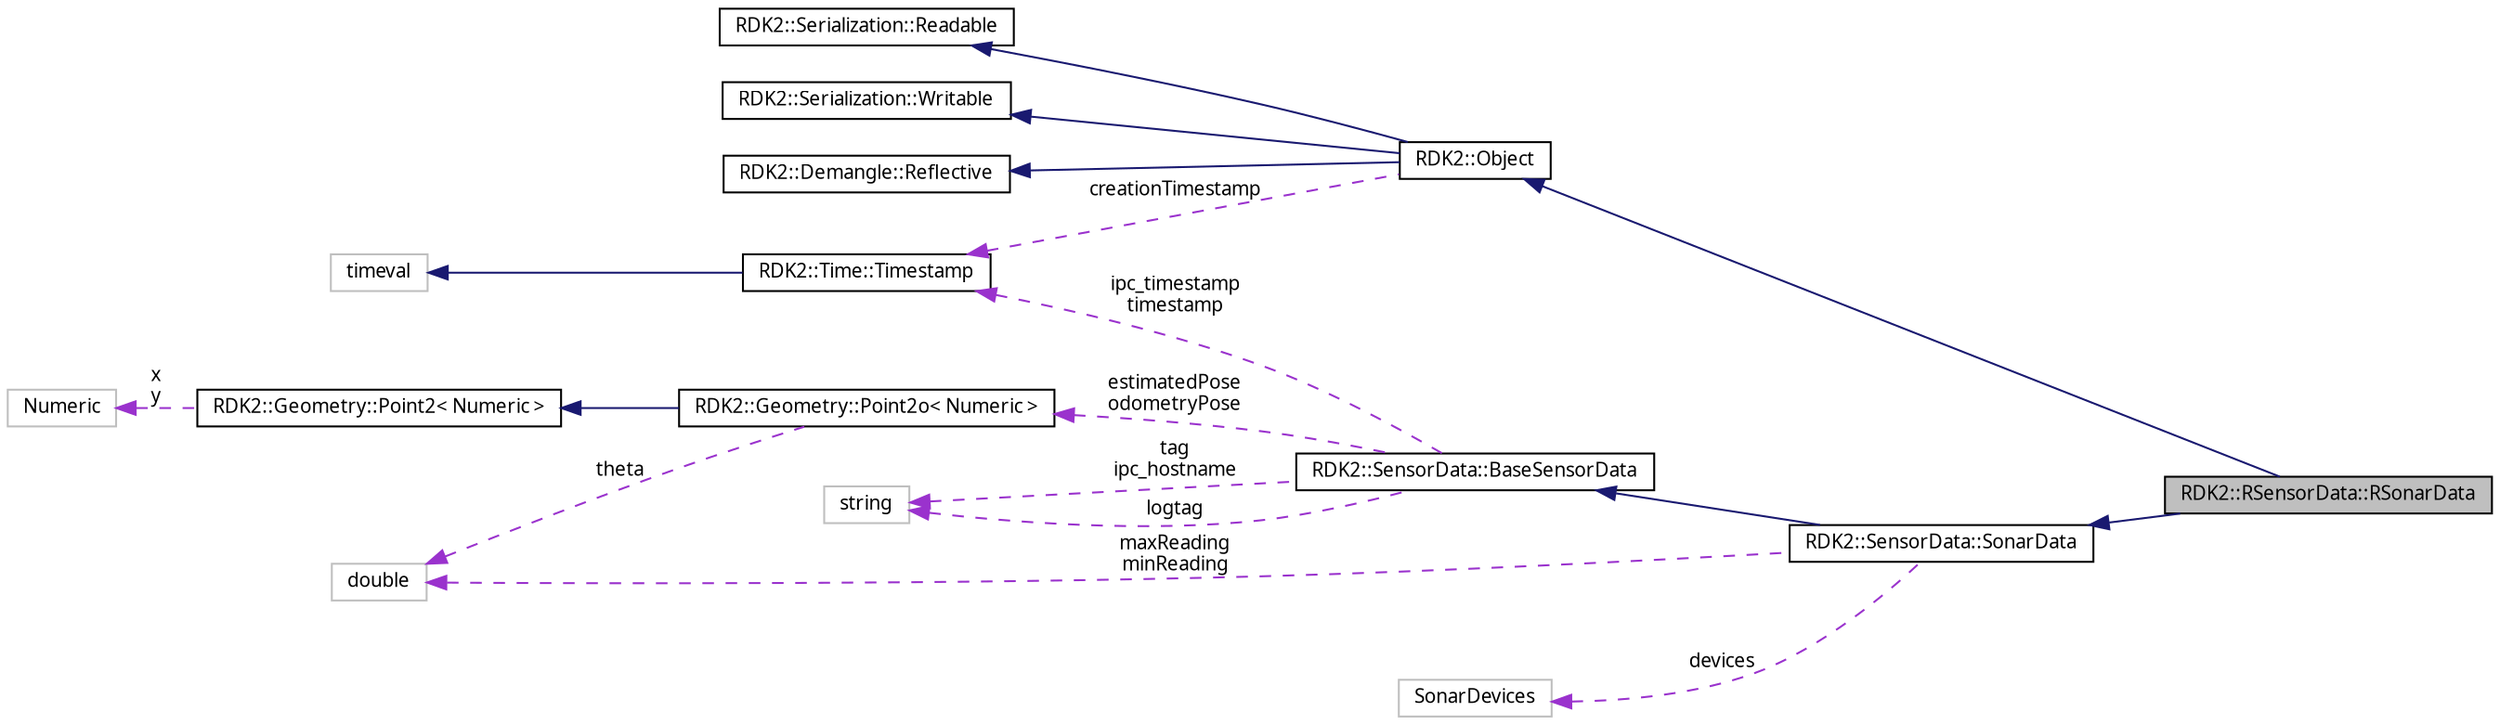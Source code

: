 digraph G
{
  edge [fontname="FreeSans.ttf",fontsize=10,labelfontname="FreeSans.ttf",labelfontsize=10];
  node [fontname="FreeSans.ttf",fontsize=10,shape=record];
  rankdir=LR;
  Node1 [label="RDK2::RSensorData::RSonarData",height=0.2,width=0.4,color="black", fillcolor="grey75", style="filled" fontcolor="black"];
  Node2 -> Node1 [dir=back,color="midnightblue",fontsize=10,style="solid",fontname="FreeSans.ttf"];
  Node2 [label="RDK2::Object",height=0.2,width=0.4,color="black", fillcolor="white", style="filled",URL="$class_r_d_k2_1_1_object.html"];
  Node3 -> Node2 [dir=back,color="midnightblue",fontsize=10,style="solid",fontname="FreeSans.ttf"];
  Node3 [label="RDK2::Serialization::Readable",height=0.2,width=0.4,color="black", fillcolor="white", style="filled",URL="$class_r_d_k2_1_1_serialization_1_1_readable.html",tooltip="A Readable object is one that implements a deserialization procedure."];
  Node4 -> Node2 [dir=back,color="midnightblue",fontsize=10,style="solid",fontname="FreeSans.ttf"];
  Node4 [label="RDK2::Serialization::Writable",height=0.2,width=0.4,color="black", fillcolor="white", style="filled",URL="$class_r_d_k2_1_1_serialization_1_1_writable.html"];
  Node5 -> Node2 [dir=back,color="midnightblue",fontsize=10,style="solid",fontname="FreeSans.ttf"];
  Node5 [label="RDK2::Demangle::Reflective",height=0.2,width=0.4,color="black", fillcolor="white", style="filled",URL="$struct_r_d_k2_1_1_demangle_1_1_reflective.html"];
  Node6 -> Node2 [dir=back,color="darkorchid3",fontsize=10,style="dashed",label="creationTimestamp",fontname="FreeSans.ttf"];
  Node6 [label="RDK2::Time::Timestamp",height=0.2,width=0.4,color="black", fillcolor="white", style="filled",URL="$struct_r_d_k2_1_1_time_1_1_timestamp.html"];
  Node7 -> Node6 [dir=back,color="midnightblue",fontsize=10,style="solid",fontname="FreeSans.ttf"];
  Node7 [label="timeval",height=0.2,width=0.4,color="grey75", fillcolor="white", style="filled"];
  Node8 -> Node1 [dir=back,color="midnightblue",fontsize=10,style="solid",fontname="FreeSans.ttf"];
  Node8 [label="RDK2::SensorData::SonarData",height=0.2,width=0.4,color="black", fillcolor="white", style="filled",URL="$struct_r_d_k2_1_1_sensor_data_1_1_sonar_data.html"];
  Node9 -> Node8 [dir=back,color="midnightblue",fontsize=10,style="solid",fontname="FreeSans.ttf"];
  Node9 [label="RDK2::SensorData::BaseSensorData",height=0.2,width=0.4,color="black", fillcolor="white", style="filled",URL="$struct_r_d_k2_1_1_sensor_data_1_1_base_sensor_data.html"];
  Node10 -> Node9 [dir=back,color="darkorchid3",fontsize=10,style="dashed",label="estimatedPose\nodometryPose",fontname="FreeSans.ttf"];
  Node10 [label="RDK2::Geometry::Point2o\< Numeric \>",height=0.2,width=0.4,color="black", fillcolor="white", style="filled",URL="$class_r_d_k2_1_1_geometry_1_1_point2o.html",tooltip="Beware that the operators + - * uses also the &quot;theta&quot; component."];
  Node11 -> Node10 [dir=back,color="midnightblue",fontsize=10,style="solid",fontname="FreeSans.ttf"];
  Node11 [label="RDK2::Geometry::Point2\< Numeric \>",height=0.2,width=0.4,color="black", fillcolor="white", style="filled",URL="$struct_r_d_k2_1_1_geometry_1_1_point2.html",tooltip="A generic vector with two components."];
  Node12 -> Node11 [dir=back,color="darkorchid3",fontsize=10,style="dashed",label="x\ny",fontname="FreeSans.ttf"];
  Node12 [label="Numeric",height=0.2,width=0.4,color="grey75", fillcolor="white", style="filled"];
  Node13 -> Node10 [dir=back,color="darkorchid3",fontsize=10,style="dashed",label="theta",fontname="FreeSans.ttf"];
  Node13 [label="double",height=0.2,width=0.4,color="grey75", fillcolor="white", style="filled"];
  Node14 -> Node9 [dir=back,color="darkorchid3",fontsize=10,style="dashed",label="tag\nipc_hostname",fontname="FreeSans.ttf"];
  Node14 [label="string",height=0.2,width=0.4,color="grey75", fillcolor="white", style="filled"];
  Node14 -> Node9 [dir=back,color="darkorchid3",fontsize=10,style="dashed",label="logtag",fontname="FreeSans.ttf"];
  Node6 -> Node9 [dir=back,color="darkorchid3",fontsize=10,style="dashed",label="ipc_timestamp\ntimestamp",fontname="FreeSans.ttf"];
  Node15 -> Node8 [dir=back,color="darkorchid3",fontsize=10,style="dashed",label="devices",fontname="FreeSans.ttf"];
  Node15 [label="SonarDevices",height=0.2,width=0.4,color="grey75", fillcolor="white", style="filled"];
  Node13 -> Node8 [dir=back,color="darkorchid3",fontsize=10,style="dashed",label="maxReading\nminReading",fontname="FreeSans.ttf"];
}
